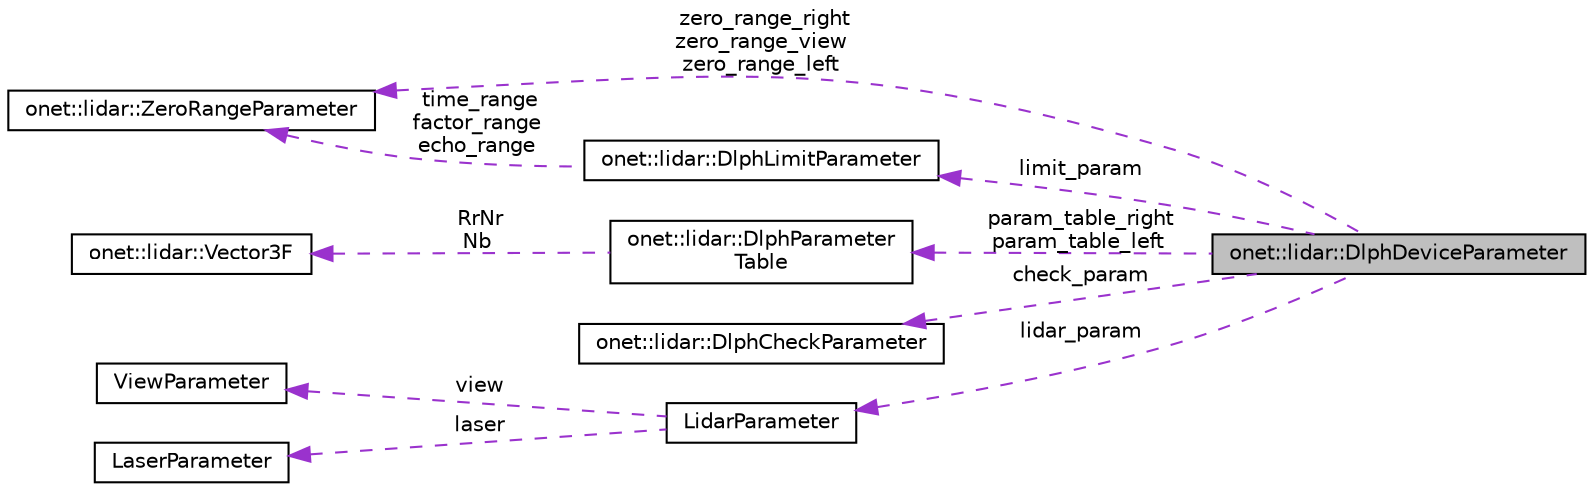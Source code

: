 digraph "onet::lidar::DlphDeviceParameter"
{
 // LATEX_PDF_SIZE
  edge [fontname="Helvetica",fontsize="10",labelfontname="Helvetica",labelfontsize="10"];
  node [fontname="Helvetica",fontsize="10",shape=record];
  rankdir="LR";
  Node1 [label="onet::lidar::DlphDeviceParameter",height=0.2,width=0.4,color="black", fillcolor="grey75", style="filled", fontcolor="black",tooltip="The DlphDeviceParameter struct."];
  Node2 -> Node1 [dir="back",color="darkorchid3",fontsize="10",style="dashed",label=" limit_param" ,fontname="Helvetica"];
  Node2 [label="onet::lidar::DlphLimitParameter",height=0.2,width=0.4,color="black", fillcolor="white", style="filled",URL="$structonet_1_1lidar_1_1DlphLimitParameter.html",tooltip="The DlphLimitParameter struct It is used to record the range of some parameters individually."];
  Node3 -> Node2 [dir="back",color="darkorchid3",fontsize="10",style="dashed",label=" time_range\nfactor_range\necho_range" ,fontname="Helvetica"];
  Node3 [label="onet::lidar::ZeroRangeParameter",height=0.2,width=0.4,color="black", fillcolor="white", style="filled",URL="$structonet_1_1lidar_1_1ZeroRangeParameter.html",tooltip=" "];
  Node4 -> Node1 [dir="back",color="darkorchid3",fontsize="10",style="dashed",label=" param_table_right\nparam_table_left" ,fontname="Helvetica"];
  Node4 [label="onet::lidar::DlphParameter\lTable",height=0.2,width=0.4,color="black", fillcolor="white", style="filled",URL="$structonet_1_1lidar_1_1DlphParameterTable.html",tooltip="The DlphParameterTable struct It is used to record some pre-calculated data to make raw-data-parsing ..."];
  Node5 -> Node4 [dir="back",color="darkorchid3",fontsize="10",style="dashed",label=" RrNr\nNb" ,fontname="Helvetica"];
  Node5 [label="onet::lidar::Vector3F",height=0.2,width=0.4,color="black", fillcolor="white", style="filled",URL="$structonet_1_1lidar_1_1Vector3F.html",tooltip=" "];
  Node6 -> Node1 [dir="back",color="darkorchid3",fontsize="10",style="dashed",label=" check_param" ,fontname="Helvetica"];
  Node6 [label="onet::lidar::DlphCheckParameter",height=0.2,width=0.4,color="black", fillcolor="white", style="filled",URL="$structonet_1_1lidar_1_1DlphCheckParameter.html",tooltip=" "];
  Node3 -> Node1 [dir="back",color="darkorchid3",fontsize="10",style="dashed",label=" zero_range_right\nzero_range_view\nzero_range_left" ,fontname="Helvetica"];
  Node7 -> Node1 [dir="back",color="darkorchid3",fontsize="10",style="dashed",label=" lidar_param" ,fontname="Helvetica"];
  Node7 [label="LidarParameter",height=0.2,width=0.4,color="black", fillcolor="white", style="filled",URL="$structLidarParameter.html",tooltip="The LidarParameter struct."];
  Node8 -> Node7 [dir="back",color="darkorchid3",fontsize="10",style="dashed",label=" view" ,fontname="Helvetica"];
  Node8 [label="ViewParameter",height=0.2,width=0.4,color="black", fillcolor="white", style="filled",URL="$structViewParameter.html",tooltip="The ViewParameter struct."];
  Node9 -> Node7 [dir="back",color="darkorchid3",fontsize="10",style="dashed",label=" laser" ,fontname="Helvetica"];
  Node9 [label="LaserParameter",height=0.2,width=0.4,color="black", fillcolor="white", style="filled",URL="$structLaserParameter.html",tooltip="The LaserParameter struct."];
}
